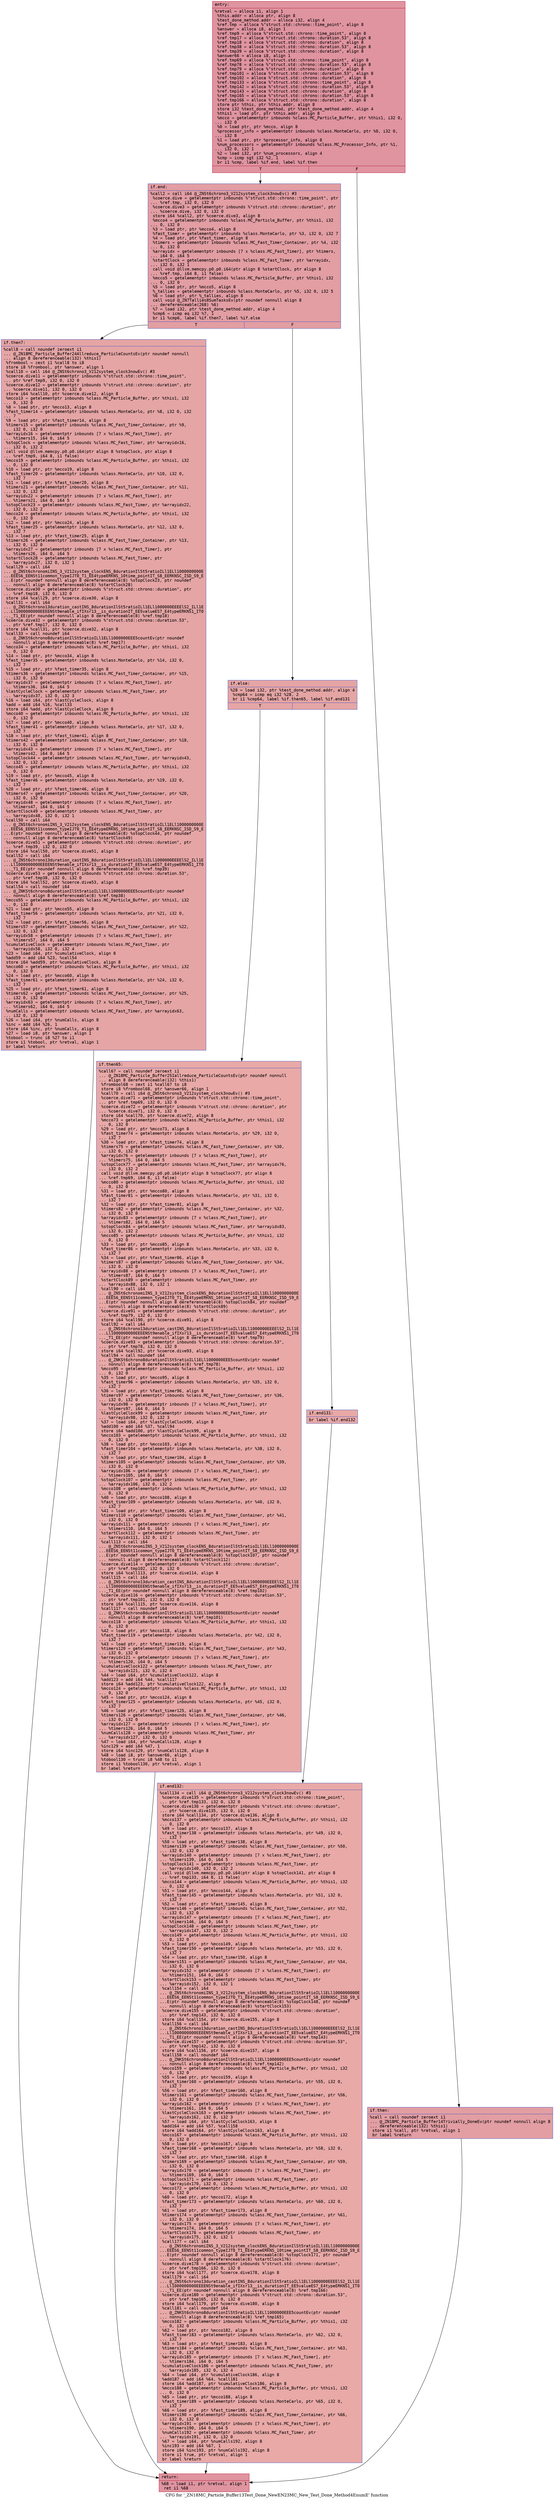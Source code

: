 digraph "CFG for '_ZN18MC_Particle_Buffer13Test_Done_NewEN23MC_New_Test_Done_Method4EnumE' function" {
	label="CFG for '_ZN18MC_Particle_Buffer13Test_Done_NewEN23MC_New_Test_Done_Method4EnumE' function";

	Node0x558b6949c6c0 [shape=record,color="#b70d28ff", style=filled, fillcolor="#b70d2870" fontname="Courier",label="{entry:\l|  %retval = alloca i1, align 1\l  %this.addr = alloca ptr, align 8\l  %test_done_method.addr = alloca i32, align 4\l  %ref.tmp = alloca %\"struct.std::chrono::time_point\", align 8\l  %answer = alloca i8, align 1\l  %ref.tmp9 = alloca %\"struct.std::chrono::time_point\", align 8\l  %ref.tmp17 = alloca %\"struct.std::chrono::duration.53\", align 8\l  %ref.tmp18 = alloca %\"struct.std::chrono::duration\", align 8\l  %ref.tmp38 = alloca %\"struct.std::chrono::duration.53\", align 8\l  %ref.tmp39 = alloca %\"struct.std::chrono::duration\", align 8\l  %answer66 = alloca i8, align 1\l  %ref.tmp69 = alloca %\"struct.std::chrono::time_point\", align 8\l  %ref.tmp78 = alloca %\"struct.std::chrono::duration.53\", align 8\l  %ref.tmp79 = alloca %\"struct.std::chrono::duration\", align 8\l  %ref.tmp101 = alloca %\"struct.std::chrono::duration.53\", align 8\l  %ref.tmp102 = alloca %\"struct.std::chrono::duration\", align 8\l  %ref.tmp133 = alloca %\"struct.std::chrono::time_point\", align 8\l  %ref.tmp142 = alloca %\"struct.std::chrono::duration.53\", align 8\l  %ref.tmp143 = alloca %\"struct.std::chrono::duration\", align 8\l  %ref.tmp165 = alloca %\"struct.std::chrono::duration.53\", align 8\l  %ref.tmp166 = alloca %\"struct.std::chrono::duration\", align 8\l  store ptr %this, ptr %this.addr, align 8\l  store i32 %test_done_method, ptr %test_done_method.addr, align 4\l  %this1 = load ptr, ptr %this.addr, align 8\l  %mcco = getelementptr inbounds %class.MC_Particle_Buffer, ptr %this1, i32 0,\l... i32 0\l  %0 = load ptr, ptr %mcco, align 8\l  %processor_info = getelementptr inbounds %class.MonteCarlo, ptr %0, i32 0,\l... i32 8\l  %1 = load ptr, ptr %processor_info, align 8\l  %num_processors = getelementptr inbounds %class.MC_Processor_Info, ptr %1,\l... i32 0, i32 1\l  %2 = load i32, ptr %num_processors, align 4\l  %cmp = icmp sgt i32 %2, 1\l  br i1 %cmp, label %if.end, label %if.then\l|{<s0>T|<s1>F}}"];
	Node0x558b6949c6c0:s0 -> Node0x558b6949e190[tooltip="entry -> if.end\nProbability 50.00%" ];
	Node0x558b6949c6c0:s1 -> Node0x558b6949e1e0[tooltip="entry -> if.then\nProbability 50.00%" ];
	Node0x558b6949e1e0 [shape=record,color="#3d50c3ff", style=filled, fillcolor="#be242e70" fontname="Courier",label="{if.then:\l|  %call = call noundef zeroext i1\l... @_ZN18MC_Particle_Buffer14Trivially_DoneEv(ptr noundef nonnull align 8\l... dereferenceable(132) %this1)\l  store i1 %call, ptr %retval, align 1\l  br label %return\l}"];
	Node0x558b6949e1e0 -> Node0x558b6949e590[tooltip="if.then -> return\nProbability 100.00%" ];
	Node0x558b6949e190 [shape=record,color="#3d50c3ff", style=filled, fillcolor="#be242e70" fontname="Courier",label="{if.end:\l|  %call2 = call i64 @_ZNSt6chrono3_V212system_clock3nowEv() #3\l  %coerce.dive = getelementptr inbounds %\"struct.std::chrono::time_point\", ptr\l... %ref.tmp, i32 0, i32 0\l  %coerce.dive3 = getelementptr inbounds %\"struct.std::chrono::duration\", ptr\l... %coerce.dive, i32 0, i32 0\l  store i64 %call2, ptr %coerce.dive3, align 8\l  %mcco4 = getelementptr inbounds %class.MC_Particle_Buffer, ptr %this1, i32\l... 0, i32 0\l  %3 = load ptr, ptr %mcco4, align 8\l  %fast_timer = getelementptr inbounds %class.MonteCarlo, ptr %3, i32 0, i32 7\l  %4 = load ptr, ptr %fast_timer, align 8\l  %timers = getelementptr inbounds %class.MC_Fast_Timer_Container, ptr %4, i32\l... 0, i32 0\l  %arrayidx = getelementptr inbounds [7 x %class.MC_Fast_Timer], ptr %timers,\l... i64 0, i64 5\l  %startClock = getelementptr inbounds %class.MC_Fast_Timer, ptr %arrayidx,\l... i32 0, i32 1\l  call void @llvm.memcpy.p0.p0.i64(ptr align 8 %startClock, ptr align 8\l... %ref.tmp, i64 8, i1 false)\l  %mcco5 = getelementptr inbounds %class.MC_Particle_Buffer, ptr %this1, i32\l... 0, i32 0\l  %5 = load ptr, ptr %mcco5, align 8\l  %_tallies = getelementptr inbounds %class.MonteCarlo, ptr %5, i32 0, i32 5\l  %6 = load ptr, ptr %_tallies, align 8\l  call void @_ZN7Tallies8SumTasksEv(ptr noundef nonnull align 8\l... dereferenceable(268) %6)\l  %7 = load i32, ptr %test_done_method.addr, align 4\l  %cmp6 = icmp eq i32 %7, 1\l  br i1 %cmp6, label %if.then7, label %if.else\l|{<s0>T|<s1>F}}"];
	Node0x558b6949e190:s0 -> Node0x558b6949f840[tooltip="if.end -> if.then7\nProbability 50.00%" ];
	Node0x558b6949e190:s1 -> Node0x558b6949f8f0[tooltip="if.end -> if.else\nProbability 50.00%" ];
	Node0x558b6949f840 [shape=record,color="#3d50c3ff", style=filled, fillcolor="#c5333470" fontname="Courier",label="{if.then7:\l|  %call8 = call noundef zeroext i1\l... @_ZN18MC_Particle_Buffer24Allreduce_ParticleCountsEv(ptr noundef nonnull\l... align 8 dereferenceable(132) %this1)\l  %frombool = zext i1 %call8 to i8\l  store i8 %frombool, ptr %answer, align 1\l  %call10 = call i64 @_ZNSt6chrono3_V212system_clock3nowEv() #3\l  %coerce.dive11 = getelementptr inbounds %\"struct.std::chrono::time_point\",\l... ptr %ref.tmp9, i32 0, i32 0\l  %coerce.dive12 = getelementptr inbounds %\"struct.std::chrono::duration\", ptr\l... %coerce.dive11, i32 0, i32 0\l  store i64 %call10, ptr %coerce.dive12, align 8\l  %mcco13 = getelementptr inbounds %class.MC_Particle_Buffer, ptr %this1, i32\l... 0, i32 0\l  %8 = load ptr, ptr %mcco13, align 8\l  %fast_timer14 = getelementptr inbounds %class.MonteCarlo, ptr %8, i32 0, i32\l... 7\l  %9 = load ptr, ptr %fast_timer14, align 8\l  %timers15 = getelementptr inbounds %class.MC_Fast_Timer_Container, ptr %9,\l... i32 0, i32 0\l  %arrayidx16 = getelementptr inbounds [7 x %class.MC_Fast_Timer], ptr\l... %timers15, i64 0, i64 5\l  %stopClock = getelementptr inbounds %class.MC_Fast_Timer, ptr %arrayidx16,\l... i32 0, i32 2\l  call void @llvm.memcpy.p0.p0.i64(ptr align 8 %stopClock, ptr align 8\l... %ref.tmp9, i64 8, i1 false)\l  %mcco19 = getelementptr inbounds %class.MC_Particle_Buffer, ptr %this1, i32\l... 0, i32 0\l  %10 = load ptr, ptr %mcco19, align 8\l  %fast_timer20 = getelementptr inbounds %class.MonteCarlo, ptr %10, i32 0,\l... i32 7\l  %11 = load ptr, ptr %fast_timer20, align 8\l  %timers21 = getelementptr inbounds %class.MC_Fast_Timer_Container, ptr %11,\l... i32 0, i32 0\l  %arrayidx22 = getelementptr inbounds [7 x %class.MC_Fast_Timer], ptr\l... %timers21, i64 0, i64 5\l  %stopClock23 = getelementptr inbounds %class.MC_Fast_Timer, ptr %arrayidx22,\l... i32 0, i32 2\l  %mcco24 = getelementptr inbounds %class.MC_Particle_Buffer, ptr %this1, i32\l... 0, i32 0\l  %12 = load ptr, ptr %mcco24, align 8\l  %fast_timer25 = getelementptr inbounds %class.MonteCarlo, ptr %12, i32 0,\l... i32 7\l  %13 = load ptr, ptr %fast_timer25, align 8\l  %timers26 = getelementptr inbounds %class.MC_Fast_Timer_Container, ptr %13,\l... i32 0, i32 0\l  %arrayidx27 = getelementptr inbounds [7 x %class.MC_Fast_Timer], ptr\l... %timers26, i64 0, i64 5\l  %startClock28 = getelementptr inbounds %class.MC_Fast_Timer, ptr\l... %arrayidx27, i32 0, i32 1\l  %call29 = call i64\l... @_ZNSt6chronomiINS_3_V212system_clockENS_8durationIlSt5ratioILl1ELl1000000000E\l...EEES6_EENSt11common_typeIJT0_T1_EE4typeERKNS_10time_pointIT_S8_EERKNSC_ISD_S9_E\l...E(ptr noundef nonnull align 8 dereferenceable(8) %stopClock23, ptr noundef\l... nonnull align 8 dereferenceable(8) %startClock28)\l  %coerce.dive30 = getelementptr inbounds %\"struct.std::chrono::duration\", ptr\l... %ref.tmp18, i32 0, i32 0\l  store i64 %call29, ptr %coerce.dive30, align 8\l  %call31 = call i64\l... @_ZNSt6chrono13duration_castINS_8durationIlSt5ratioILl1ELl1000000EEEElS2_ILl1E\l...Ll1000000000EEEENSt9enable_ifIXsr13__is_durationIT_EE5valueES7_E4typeERKNS1_IT0\l..._T1_EE(ptr noundef nonnull align 8 dereferenceable(8) %ref.tmp18)\l  %coerce.dive32 = getelementptr inbounds %\"struct.std::chrono::duration.53\",\l... ptr %ref.tmp17, i32 0, i32 0\l  store i64 %call31, ptr %coerce.dive32, align 8\l  %call33 = call noundef i64\l... @_ZNKSt6chrono8durationIlSt5ratioILl1ELl1000000EEE5countEv(ptr noundef\l... nonnull align 8 dereferenceable(8) %ref.tmp17)\l  %mcco34 = getelementptr inbounds %class.MC_Particle_Buffer, ptr %this1, i32\l... 0, i32 0\l  %14 = load ptr, ptr %mcco34, align 8\l  %fast_timer35 = getelementptr inbounds %class.MonteCarlo, ptr %14, i32 0,\l... i32 7\l  %15 = load ptr, ptr %fast_timer35, align 8\l  %timers36 = getelementptr inbounds %class.MC_Fast_Timer_Container, ptr %15,\l... i32 0, i32 0\l  %arrayidx37 = getelementptr inbounds [7 x %class.MC_Fast_Timer], ptr\l... %timers36, i64 0, i64 5\l  %lastCycleClock = getelementptr inbounds %class.MC_Fast_Timer, ptr\l... %arrayidx37, i32 0, i32 3\l  %16 = load i64, ptr %lastCycleClock, align 8\l  %add = add i64 %16, %call33\l  store i64 %add, ptr %lastCycleClock, align 8\l  %mcco40 = getelementptr inbounds %class.MC_Particle_Buffer, ptr %this1, i32\l... 0, i32 0\l  %17 = load ptr, ptr %mcco40, align 8\l  %fast_timer41 = getelementptr inbounds %class.MonteCarlo, ptr %17, i32 0,\l... i32 7\l  %18 = load ptr, ptr %fast_timer41, align 8\l  %timers42 = getelementptr inbounds %class.MC_Fast_Timer_Container, ptr %18,\l... i32 0, i32 0\l  %arrayidx43 = getelementptr inbounds [7 x %class.MC_Fast_Timer], ptr\l... %timers42, i64 0, i64 5\l  %stopClock44 = getelementptr inbounds %class.MC_Fast_Timer, ptr %arrayidx43,\l... i32 0, i32 2\l  %mcco45 = getelementptr inbounds %class.MC_Particle_Buffer, ptr %this1, i32\l... 0, i32 0\l  %19 = load ptr, ptr %mcco45, align 8\l  %fast_timer46 = getelementptr inbounds %class.MonteCarlo, ptr %19, i32 0,\l... i32 7\l  %20 = load ptr, ptr %fast_timer46, align 8\l  %timers47 = getelementptr inbounds %class.MC_Fast_Timer_Container, ptr %20,\l... i32 0, i32 0\l  %arrayidx48 = getelementptr inbounds [7 x %class.MC_Fast_Timer], ptr\l... %timers47, i64 0, i64 5\l  %startClock49 = getelementptr inbounds %class.MC_Fast_Timer, ptr\l... %arrayidx48, i32 0, i32 1\l  %call50 = call i64\l... @_ZNSt6chronomiINS_3_V212system_clockENS_8durationIlSt5ratioILl1ELl1000000000E\l...EEES6_EENSt11common_typeIJT0_T1_EE4typeERKNS_10time_pointIT_S8_EERKNSC_ISD_S9_E\l...E(ptr noundef nonnull align 8 dereferenceable(8) %stopClock44, ptr noundef\l... nonnull align 8 dereferenceable(8) %startClock49)\l  %coerce.dive51 = getelementptr inbounds %\"struct.std::chrono::duration\", ptr\l... %ref.tmp39, i32 0, i32 0\l  store i64 %call50, ptr %coerce.dive51, align 8\l  %call52 = call i64\l... @_ZNSt6chrono13duration_castINS_8durationIlSt5ratioILl1ELl1000000EEEElS2_ILl1E\l...Ll1000000000EEEENSt9enable_ifIXsr13__is_durationIT_EE5valueES7_E4typeERKNS1_IT0\l..._T1_EE(ptr noundef nonnull align 8 dereferenceable(8) %ref.tmp39)\l  %coerce.dive53 = getelementptr inbounds %\"struct.std::chrono::duration.53\",\l... ptr %ref.tmp38, i32 0, i32 0\l  store i64 %call52, ptr %coerce.dive53, align 8\l  %call54 = call noundef i64\l... @_ZNKSt6chrono8durationIlSt5ratioILl1ELl1000000EEE5countEv(ptr noundef\l... nonnull align 8 dereferenceable(8) %ref.tmp38)\l  %mcco55 = getelementptr inbounds %class.MC_Particle_Buffer, ptr %this1, i32\l... 0, i32 0\l  %21 = load ptr, ptr %mcco55, align 8\l  %fast_timer56 = getelementptr inbounds %class.MonteCarlo, ptr %21, i32 0,\l... i32 7\l  %22 = load ptr, ptr %fast_timer56, align 8\l  %timers57 = getelementptr inbounds %class.MC_Fast_Timer_Container, ptr %22,\l... i32 0, i32 0\l  %arrayidx58 = getelementptr inbounds [7 x %class.MC_Fast_Timer], ptr\l... %timers57, i64 0, i64 5\l  %cumulativeClock = getelementptr inbounds %class.MC_Fast_Timer, ptr\l... %arrayidx58, i32 0, i32 4\l  %23 = load i64, ptr %cumulativeClock, align 8\l  %add59 = add i64 %23, %call54\l  store i64 %add59, ptr %cumulativeClock, align 8\l  %mcco60 = getelementptr inbounds %class.MC_Particle_Buffer, ptr %this1, i32\l... 0, i32 0\l  %24 = load ptr, ptr %mcco60, align 8\l  %fast_timer61 = getelementptr inbounds %class.MonteCarlo, ptr %24, i32 0,\l... i32 7\l  %25 = load ptr, ptr %fast_timer61, align 8\l  %timers62 = getelementptr inbounds %class.MC_Fast_Timer_Container, ptr %25,\l... i32 0, i32 0\l  %arrayidx63 = getelementptr inbounds [7 x %class.MC_Fast_Timer], ptr\l... %timers62, i64 0, i64 5\l  %numCalls = getelementptr inbounds %class.MC_Fast_Timer, ptr %arrayidx63,\l... i32 0, i32 0\l  %26 = load i64, ptr %numCalls, align 8\l  %inc = add i64 %26, 1\l  store i64 %inc, ptr %numCalls, align 8\l  %27 = load i8, ptr %answer, align 1\l  %tobool = trunc i8 %27 to i1\l  store i1 %tobool, ptr %retval, align 1\l  br label %return\l}"];
	Node0x558b6949f840 -> Node0x558b6949e590[tooltip="if.then7 -> return\nProbability 100.00%" ];
	Node0x558b6949f8f0 [shape=record,color="#3d50c3ff", style=filled, fillcolor="#c5333470" fontname="Courier",label="{if.else:\l|  %28 = load i32, ptr %test_done_method.addr, align 4\l  %cmp64 = icmp eq i32 %28, 2\l  br i1 %cmp64, label %if.then65, label %if.end131\l|{<s0>T|<s1>F}}"];
	Node0x558b6949f8f0:s0 -> Node0x558b694a3a00[tooltip="if.else -> if.then65\nProbability 50.00%" ];
	Node0x558b6949f8f0:s1 -> Node0x558b694a5400[tooltip="if.else -> if.end131\nProbability 50.00%" ];
	Node0x558b694a3a00 [shape=record,color="#3d50c3ff", style=filled, fillcolor="#ca3b3770" fontname="Courier",label="{if.then65:\l|  %call67 = call noundef zeroext i1\l... @_ZN18MC_Particle_Buffer25Iallreduce_ParticleCountsEv(ptr noundef nonnull\l... align 8 dereferenceable(132) %this1)\l  %frombool68 = zext i1 %call67 to i8\l  store i8 %frombool68, ptr %answer66, align 1\l  %call70 = call i64 @_ZNSt6chrono3_V212system_clock3nowEv() #3\l  %coerce.dive71 = getelementptr inbounds %\"struct.std::chrono::time_point\",\l... ptr %ref.tmp69, i32 0, i32 0\l  %coerce.dive72 = getelementptr inbounds %\"struct.std::chrono::duration\", ptr\l... %coerce.dive71, i32 0, i32 0\l  store i64 %call70, ptr %coerce.dive72, align 8\l  %mcco73 = getelementptr inbounds %class.MC_Particle_Buffer, ptr %this1, i32\l... 0, i32 0\l  %29 = load ptr, ptr %mcco73, align 8\l  %fast_timer74 = getelementptr inbounds %class.MonteCarlo, ptr %29, i32 0,\l... i32 7\l  %30 = load ptr, ptr %fast_timer74, align 8\l  %timers75 = getelementptr inbounds %class.MC_Fast_Timer_Container, ptr %30,\l... i32 0, i32 0\l  %arrayidx76 = getelementptr inbounds [7 x %class.MC_Fast_Timer], ptr\l... %timers75, i64 0, i64 5\l  %stopClock77 = getelementptr inbounds %class.MC_Fast_Timer, ptr %arrayidx76,\l... i32 0, i32 2\l  call void @llvm.memcpy.p0.p0.i64(ptr align 8 %stopClock77, ptr align 8\l... %ref.tmp69, i64 8, i1 false)\l  %mcco80 = getelementptr inbounds %class.MC_Particle_Buffer, ptr %this1, i32\l... 0, i32 0\l  %31 = load ptr, ptr %mcco80, align 8\l  %fast_timer81 = getelementptr inbounds %class.MonteCarlo, ptr %31, i32 0,\l... i32 7\l  %32 = load ptr, ptr %fast_timer81, align 8\l  %timers82 = getelementptr inbounds %class.MC_Fast_Timer_Container, ptr %32,\l... i32 0, i32 0\l  %arrayidx83 = getelementptr inbounds [7 x %class.MC_Fast_Timer], ptr\l... %timers82, i64 0, i64 5\l  %stopClock84 = getelementptr inbounds %class.MC_Fast_Timer, ptr %arrayidx83,\l... i32 0, i32 2\l  %mcco85 = getelementptr inbounds %class.MC_Particle_Buffer, ptr %this1, i32\l... 0, i32 0\l  %33 = load ptr, ptr %mcco85, align 8\l  %fast_timer86 = getelementptr inbounds %class.MonteCarlo, ptr %33, i32 0,\l... i32 7\l  %34 = load ptr, ptr %fast_timer86, align 8\l  %timers87 = getelementptr inbounds %class.MC_Fast_Timer_Container, ptr %34,\l... i32 0, i32 0\l  %arrayidx88 = getelementptr inbounds [7 x %class.MC_Fast_Timer], ptr\l... %timers87, i64 0, i64 5\l  %startClock89 = getelementptr inbounds %class.MC_Fast_Timer, ptr\l... %arrayidx88, i32 0, i32 1\l  %call90 = call i64\l... @_ZNSt6chronomiINS_3_V212system_clockENS_8durationIlSt5ratioILl1ELl1000000000E\l...EEES6_EENSt11common_typeIJT0_T1_EE4typeERKNS_10time_pointIT_S8_EERKNSC_ISD_S9_E\l...E(ptr noundef nonnull align 8 dereferenceable(8) %stopClock84, ptr noundef\l... nonnull align 8 dereferenceable(8) %startClock89)\l  %coerce.dive91 = getelementptr inbounds %\"struct.std::chrono::duration\", ptr\l... %ref.tmp79, i32 0, i32 0\l  store i64 %call90, ptr %coerce.dive91, align 8\l  %call92 = call i64\l... @_ZNSt6chrono13duration_castINS_8durationIlSt5ratioILl1ELl1000000EEEElS2_ILl1E\l...Ll1000000000EEEENSt9enable_ifIXsr13__is_durationIT_EE5valueES7_E4typeERKNS1_IT0\l..._T1_EE(ptr noundef nonnull align 8 dereferenceable(8) %ref.tmp79)\l  %coerce.dive93 = getelementptr inbounds %\"struct.std::chrono::duration.53\",\l... ptr %ref.tmp78, i32 0, i32 0\l  store i64 %call92, ptr %coerce.dive93, align 8\l  %call94 = call noundef i64\l... @_ZNKSt6chrono8durationIlSt5ratioILl1ELl1000000EEE5countEv(ptr noundef\l... nonnull align 8 dereferenceable(8) %ref.tmp78)\l  %mcco95 = getelementptr inbounds %class.MC_Particle_Buffer, ptr %this1, i32\l... 0, i32 0\l  %35 = load ptr, ptr %mcco95, align 8\l  %fast_timer96 = getelementptr inbounds %class.MonteCarlo, ptr %35, i32 0,\l... i32 7\l  %36 = load ptr, ptr %fast_timer96, align 8\l  %timers97 = getelementptr inbounds %class.MC_Fast_Timer_Container, ptr %36,\l... i32 0, i32 0\l  %arrayidx98 = getelementptr inbounds [7 x %class.MC_Fast_Timer], ptr\l... %timers97, i64 0, i64 5\l  %lastCycleClock99 = getelementptr inbounds %class.MC_Fast_Timer, ptr\l... %arrayidx98, i32 0, i32 3\l  %37 = load i64, ptr %lastCycleClock99, align 8\l  %add100 = add i64 %37, %call94\l  store i64 %add100, ptr %lastCycleClock99, align 8\l  %mcco103 = getelementptr inbounds %class.MC_Particle_Buffer, ptr %this1, i32\l... 0, i32 0\l  %38 = load ptr, ptr %mcco103, align 8\l  %fast_timer104 = getelementptr inbounds %class.MonteCarlo, ptr %38, i32 0,\l... i32 7\l  %39 = load ptr, ptr %fast_timer104, align 8\l  %timers105 = getelementptr inbounds %class.MC_Fast_Timer_Container, ptr %39,\l... i32 0, i32 0\l  %arrayidx106 = getelementptr inbounds [7 x %class.MC_Fast_Timer], ptr\l... %timers105, i64 0, i64 5\l  %stopClock107 = getelementptr inbounds %class.MC_Fast_Timer, ptr\l... %arrayidx106, i32 0, i32 2\l  %mcco108 = getelementptr inbounds %class.MC_Particle_Buffer, ptr %this1, i32\l... 0, i32 0\l  %40 = load ptr, ptr %mcco108, align 8\l  %fast_timer109 = getelementptr inbounds %class.MonteCarlo, ptr %40, i32 0,\l... i32 7\l  %41 = load ptr, ptr %fast_timer109, align 8\l  %timers110 = getelementptr inbounds %class.MC_Fast_Timer_Container, ptr %41,\l... i32 0, i32 0\l  %arrayidx111 = getelementptr inbounds [7 x %class.MC_Fast_Timer], ptr\l... %timers110, i64 0, i64 5\l  %startClock112 = getelementptr inbounds %class.MC_Fast_Timer, ptr\l... %arrayidx111, i32 0, i32 1\l  %call113 = call i64\l... @_ZNSt6chronomiINS_3_V212system_clockENS_8durationIlSt5ratioILl1ELl1000000000E\l...EEES6_EENSt11common_typeIJT0_T1_EE4typeERKNS_10time_pointIT_S8_EERKNSC_ISD_S9_E\l...E(ptr noundef nonnull align 8 dereferenceable(8) %stopClock107, ptr noundef\l... nonnull align 8 dereferenceable(8) %startClock112)\l  %coerce.dive114 = getelementptr inbounds %\"struct.std::chrono::duration\",\l... ptr %ref.tmp102, i32 0, i32 0\l  store i64 %call113, ptr %coerce.dive114, align 8\l  %call115 = call i64\l... @_ZNSt6chrono13duration_castINS_8durationIlSt5ratioILl1ELl1000000EEEElS2_ILl1E\l...Ll1000000000EEEENSt9enable_ifIXsr13__is_durationIT_EE5valueES7_E4typeERKNS1_IT0\l..._T1_EE(ptr noundef nonnull align 8 dereferenceable(8) %ref.tmp102)\l  %coerce.dive116 = getelementptr inbounds %\"struct.std::chrono::duration.53\",\l... ptr %ref.tmp101, i32 0, i32 0\l  store i64 %call115, ptr %coerce.dive116, align 8\l  %call117 = call noundef i64\l... @_ZNKSt6chrono8durationIlSt5ratioILl1ELl1000000EEE5countEv(ptr noundef\l... nonnull align 8 dereferenceable(8) %ref.tmp101)\l  %mcco118 = getelementptr inbounds %class.MC_Particle_Buffer, ptr %this1, i32\l... 0, i32 0\l  %42 = load ptr, ptr %mcco118, align 8\l  %fast_timer119 = getelementptr inbounds %class.MonteCarlo, ptr %42, i32 0,\l... i32 7\l  %43 = load ptr, ptr %fast_timer119, align 8\l  %timers120 = getelementptr inbounds %class.MC_Fast_Timer_Container, ptr %43,\l... i32 0, i32 0\l  %arrayidx121 = getelementptr inbounds [7 x %class.MC_Fast_Timer], ptr\l... %timers120, i64 0, i64 5\l  %cumulativeClock122 = getelementptr inbounds %class.MC_Fast_Timer, ptr\l... %arrayidx121, i32 0, i32 4\l  %44 = load i64, ptr %cumulativeClock122, align 8\l  %add123 = add i64 %44, %call117\l  store i64 %add123, ptr %cumulativeClock122, align 8\l  %mcco124 = getelementptr inbounds %class.MC_Particle_Buffer, ptr %this1, i32\l... 0, i32 0\l  %45 = load ptr, ptr %mcco124, align 8\l  %fast_timer125 = getelementptr inbounds %class.MonteCarlo, ptr %45, i32 0,\l... i32 7\l  %46 = load ptr, ptr %fast_timer125, align 8\l  %timers126 = getelementptr inbounds %class.MC_Fast_Timer_Container, ptr %46,\l... i32 0, i32 0\l  %arrayidx127 = getelementptr inbounds [7 x %class.MC_Fast_Timer], ptr\l... %timers126, i64 0, i64 5\l  %numCalls128 = getelementptr inbounds %class.MC_Fast_Timer, ptr\l... %arrayidx127, i32 0, i32 0\l  %47 = load i64, ptr %numCalls128, align 8\l  %inc129 = add i64 %47, 1\l  store i64 %inc129, ptr %numCalls128, align 8\l  %48 = load i8, ptr %answer66, align 1\l  %tobool130 = trunc i8 %48 to i1\l  store i1 %tobool130, ptr %retval, align 1\l  br label %return\l}"];
	Node0x558b694a3a00 -> Node0x558b6949e590[tooltip="if.then65 -> return\nProbability 100.00%" ];
	Node0x558b694a5400 [shape=record,color="#3d50c3ff", style=filled, fillcolor="#ca3b3770" fontname="Courier",label="{if.end131:\l|  br label %if.end132\l}"];
	Node0x558b694a5400 -> Node0x558b694a8ce0[tooltip="if.end131 -> if.end132\nProbability 100.00%" ];
	Node0x558b694a8ce0 [shape=record,color="#3d50c3ff", style=filled, fillcolor="#ca3b3770" fontname="Courier",label="{if.end132:\l|  %call134 = call i64 @_ZNSt6chrono3_V212system_clock3nowEv() #3\l  %coerce.dive135 = getelementptr inbounds %\"struct.std::chrono::time_point\",\l... ptr %ref.tmp133, i32 0, i32 0\l  %coerce.dive136 = getelementptr inbounds %\"struct.std::chrono::duration\",\l... ptr %coerce.dive135, i32 0, i32 0\l  store i64 %call134, ptr %coerce.dive136, align 8\l  %mcco137 = getelementptr inbounds %class.MC_Particle_Buffer, ptr %this1, i32\l... 0, i32 0\l  %49 = load ptr, ptr %mcco137, align 8\l  %fast_timer138 = getelementptr inbounds %class.MonteCarlo, ptr %49, i32 0,\l... i32 7\l  %50 = load ptr, ptr %fast_timer138, align 8\l  %timers139 = getelementptr inbounds %class.MC_Fast_Timer_Container, ptr %50,\l... i32 0, i32 0\l  %arrayidx140 = getelementptr inbounds [7 x %class.MC_Fast_Timer], ptr\l... %timers139, i64 0, i64 5\l  %stopClock141 = getelementptr inbounds %class.MC_Fast_Timer, ptr\l... %arrayidx140, i32 0, i32 2\l  call void @llvm.memcpy.p0.p0.i64(ptr align 8 %stopClock141, ptr align 8\l... %ref.tmp133, i64 8, i1 false)\l  %mcco144 = getelementptr inbounds %class.MC_Particle_Buffer, ptr %this1, i32\l... 0, i32 0\l  %51 = load ptr, ptr %mcco144, align 8\l  %fast_timer145 = getelementptr inbounds %class.MonteCarlo, ptr %51, i32 0,\l... i32 7\l  %52 = load ptr, ptr %fast_timer145, align 8\l  %timers146 = getelementptr inbounds %class.MC_Fast_Timer_Container, ptr %52,\l... i32 0, i32 0\l  %arrayidx147 = getelementptr inbounds [7 x %class.MC_Fast_Timer], ptr\l... %timers146, i64 0, i64 5\l  %stopClock148 = getelementptr inbounds %class.MC_Fast_Timer, ptr\l... %arrayidx147, i32 0, i32 2\l  %mcco149 = getelementptr inbounds %class.MC_Particle_Buffer, ptr %this1, i32\l... 0, i32 0\l  %53 = load ptr, ptr %mcco149, align 8\l  %fast_timer150 = getelementptr inbounds %class.MonteCarlo, ptr %53, i32 0,\l... i32 7\l  %54 = load ptr, ptr %fast_timer150, align 8\l  %timers151 = getelementptr inbounds %class.MC_Fast_Timer_Container, ptr %54,\l... i32 0, i32 0\l  %arrayidx152 = getelementptr inbounds [7 x %class.MC_Fast_Timer], ptr\l... %timers151, i64 0, i64 5\l  %startClock153 = getelementptr inbounds %class.MC_Fast_Timer, ptr\l... %arrayidx152, i32 0, i32 1\l  %call154 = call i64\l... @_ZNSt6chronomiINS_3_V212system_clockENS_8durationIlSt5ratioILl1ELl1000000000E\l...EEES6_EENSt11common_typeIJT0_T1_EE4typeERKNS_10time_pointIT_S8_EERKNSC_ISD_S9_E\l...E(ptr noundef nonnull align 8 dereferenceable(8) %stopClock148, ptr noundef\l... nonnull align 8 dereferenceable(8) %startClock153)\l  %coerce.dive155 = getelementptr inbounds %\"struct.std::chrono::duration\",\l... ptr %ref.tmp143, i32 0, i32 0\l  store i64 %call154, ptr %coerce.dive155, align 8\l  %call156 = call i64\l... @_ZNSt6chrono13duration_castINS_8durationIlSt5ratioILl1ELl1000000EEEElS2_ILl1E\l...Ll1000000000EEEENSt9enable_ifIXsr13__is_durationIT_EE5valueES7_E4typeERKNS1_IT0\l..._T1_EE(ptr noundef nonnull align 8 dereferenceable(8) %ref.tmp143)\l  %coerce.dive157 = getelementptr inbounds %\"struct.std::chrono::duration.53\",\l... ptr %ref.tmp142, i32 0, i32 0\l  store i64 %call156, ptr %coerce.dive157, align 8\l  %call158 = call noundef i64\l... @_ZNKSt6chrono8durationIlSt5ratioILl1ELl1000000EEE5countEv(ptr noundef\l... nonnull align 8 dereferenceable(8) %ref.tmp142)\l  %mcco159 = getelementptr inbounds %class.MC_Particle_Buffer, ptr %this1, i32\l... 0, i32 0\l  %55 = load ptr, ptr %mcco159, align 8\l  %fast_timer160 = getelementptr inbounds %class.MonteCarlo, ptr %55, i32 0,\l... i32 7\l  %56 = load ptr, ptr %fast_timer160, align 8\l  %timers161 = getelementptr inbounds %class.MC_Fast_Timer_Container, ptr %56,\l... i32 0, i32 0\l  %arrayidx162 = getelementptr inbounds [7 x %class.MC_Fast_Timer], ptr\l... %timers161, i64 0, i64 5\l  %lastCycleClock163 = getelementptr inbounds %class.MC_Fast_Timer, ptr\l... %arrayidx162, i32 0, i32 3\l  %57 = load i64, ptr %lastCycleClock163, align 8\l  %add164 = add i64 %57, %call158\l  store i64 %add164, ptr %lastCycleClock163, align 8\l  %mcco167 = getelementptr inbounds %class.MC_Particle_Buffer, ptr %this1, i32\l... 0, i32 0\l  %58 = load ptr, ptr %mcco167, align 8\l  %fast_timer168 = getelementptr inbounds %class.MonteCarlo, ptr %58, i32 0,\l... i32 7\l  %59 = load ptr, ptr %fast_timer168, align 8\l  %timers169 = getelementptr inbounds %class.MC_Fast_Timer_Container, ptr %59,\l... i32 0, i32 0\l  %arrayidx170 = getelementptr inbounds [7 x %class.MC_Fast_Timer], ptr\l... %timers169, i64 0, i64 5\l  %stopClock171 = getelementptr inbounds %class.MC_Fast_Timer, ptr\l... %arrayidx170, i32 0, i32 2\l  %mcco172 = getelementptr inbounds %class.MC_Particle_Buffer, ptr %this1, i32\l... 0, i32 0\l  %60 = load ptr, ptr %mcco172, align 8\l  %fast_timer173 = getelementptr inbounds %class.MonteCarlo, ptr %60, i32 0,\l... i32 7\l  %61 = load ptr, ptr %fast_timer173, align 8\l  %timers174 = getelementptr inbounds %class.MC_Fast_Timer_Container, ptr %61,\l... i32 0, i32 0\l  %arrayidx175 = getelementptr inbounds [7 x %class.MC_Fast_Timer], ptr\l... %timers174, i64 0, i64 5\l  %startClock176 = getelementptr inbounds %class.MC_Fast_Timer, ptr\l... %arrayidx175, i32 0, i32 1\l  %call177 = call i64\l... @_ZNSt6chronomiINS_3_V212system_clockENS_8durationIlSt5ratioILl1ELl1000000000E\l...EEES6_EENSt11common_typeIJT0_T1_EE4typeERKNS_10time_pointIT_S8_EERKNSC_ISD_S9_E\l...E(ptr noundef nonnull align 8 dereferenceable(8) %stopClock171, ptr noundef\l... nonnull align 8 dereferenceable(8) %startClock176)\l  %coerce.dive178 = getelementptr inbounds %\"struct.std::chrono::duration\",\l... ptr %ref.tmp166, i32 0, i32 0\l  store i64 %call177, ptr %coerce.dive178, align 8\l  %call179 = call i64\l... @_ZNSt6chrono13duration_castINS_8durationIlSt5ratioILl1ELl1000000EEEElS2_ILl1E\l...Ll1000000000EEEENSt9enable_ifIXsr13__is_durationIT_EE5valueES7_E4typeERKNS1_IT0\l..._T1_EE(ptr noundef nonnull align 8 dereferenceable(8) %ref.tmp166)\l  %coerce.dive180 = getelementptr inbounds %\"struct.std::chrono::duration.53\",\l... ptr %ref.tmp165, i32 0, i32 0\l  store i64 %call179, ptr %coerce.dive180, align 8\l  %call181 = call noundef i64\l... @_ZNKSt6chrono8durationIlSt5ratioILl1ELl1000000EEE5countEv(ptr noundef\l... nonnull align 8 dereferenceable(8) %ref.tmp165)\l  %mcco182 = getelementptr inbounds %class.MC_Particle_Buffer, ptr %this1, i32\l... 0, i32 0\l  %62 = load ptr, ptr %mcco182, align 8\l  %fast_timer183 = getelementptr inbounds %class.MonteCarlo, ptr %62, i32 0,\l... i32 7\l  %63 = load ptr, ptr %fast_timer183, align 8\l  %timers184 = getelementptr inbounds %class.MC_Fast_Timer_Container, ptr %63,\l... i32 0, i32 0\l  %arrayidx185 = getelementptr inbounds [7 x %class.MC_Fast_Timer], ptr\l... %timers184, i64 0, i64 5\l  %cumulativeClock186 = getelementptr inbounds %class.MC_Fast_Timer, ptr\l... %arrayidx185, i32 0, i32 4\l  %64 = load i64, ptr %cumulativeClock186, align 8\l  %add187 = add i64 %64, %call181\l  store i64 %add187, ptr %cumulativeClock186, align 8\l  %mcco188 = getelementptr inbounds %class.MC_Particle_Buffer, ptr %this1, i32\l... 0, i32 0\l  %65 = load ptr, ptr %mcco188, align 8\l  %fast_timer189 = getelementptr inbounds %class.MonteCarlo, ptr %65, i32 0,\l... i32 7\l  %66 = load ptr, ptr %fast_timer189, align 8\l  %timers190 = getelementptr inbounds %class.MC_Fast_Timer_Container, ptr %66,\l... i32 0, i32 0\l  %arrayidx191 = getelementptr inbounds [7 x %class.MC_Fast_Timer], ptr\l... %timers190, i64 0, i64 5\l  %numCalls192 = getelementptr inbounds %class.MC_Fast_Timer, ptr\l... %arrayidx191, i32 0, i32 0\l  %67 = load i64, ptr %numCalls192, align 8\l  %inc193 = add i64 %67, 1\l  store i64 %inc193, ptr %numCalls192, align 8\l  store i1 true, ptr %retval, align 1\l  br label %return\l}"];
	Node0x558b694a8ce0 -> Node0x558b6949e590[tooltip="if.end132 -> return\nProbability 100.00%" ];
	Node0x558b6949e590 [shape=record,color="#b70d28ff", style=filled, fillcolor="#b70d2870" fontname="Courier",label="{return:\l|  %68 = load i1, ptr %retval, align 1\l  ret i1 %68\l}"];
}
